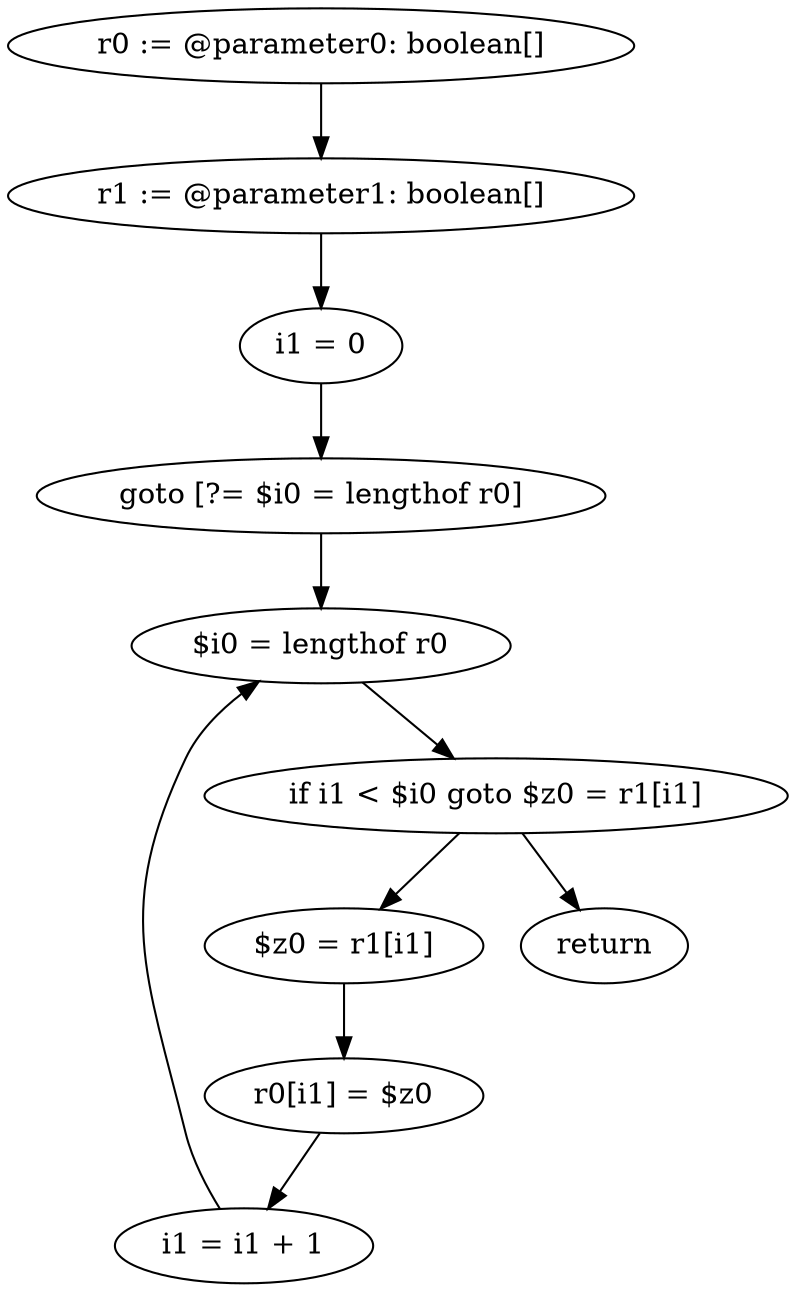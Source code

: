digraph "unitGraph" {
    "r0 := @parameter0: boolean[]"
    "r1 := @parameter1: boolean[]"
    "i1 = 0"
    "goto [?= $i0 = lengthof r0]"
    "$z0 = r1[i1]"
    "r0[i1] = $z0"
    "i1 = i1 + 1"
    "$i0 = lengthof r0"
    "if i1 < $i0 goto $z0 = r1[i1]"
    "return"
    "r0 := @parameter0: boolean[]"->"r1 := @parameter1: boolean[]";
    "r1 := @parameter1: boolean[]"->"i1 = 0";
    "i1 = 0"->"goto [?= $i0 = lengthof r0]";
    "goto [?= $i0 = lengthof r0]"->"$i0 = lengthof r0";
    "$z0 = r1[i1]"->"r0[i1] = $z0";
    "r0[i1] = $z0"->"i1 = i1 + 1";
    "i1 = i1 + 1"->"$i0 = lengthof r0";
    "$i0 = lengthof r0"->"if i1 < $i0 goto $z0 = r1[i1]";
    "if i1 < $i0 goto $z0 = r1[i1]"->"return";
    "if i1 < $i0 goto $z0 = r1[i1]"->"$z0 = r1[i1]";
}

